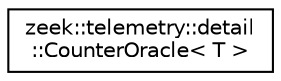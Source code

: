 digraph "Graphical Class Hierarchy"
{
 // LATEX_PDF_SIZE
  edge [fontname="Helvetica",fontsize="10",labelfontname="Helvetica",labelfontsize="10"];
  node [fontname="Helvetica",fontsize="10",shape=record];
  rankdir="LR";
  Node0 [label="zeek::telemetry::detail\l::CounterOracle\< T \>",height=0.2,width=0.4,color="black", fillcolor="white", style="filled",URL="$d4/d68/namespacezeek_1_1telemetry_1_1detail.html#de/d04/structzeek_1_1telemetry_1_1detail_1_1CounterOracle",tooltip=" "];
}
